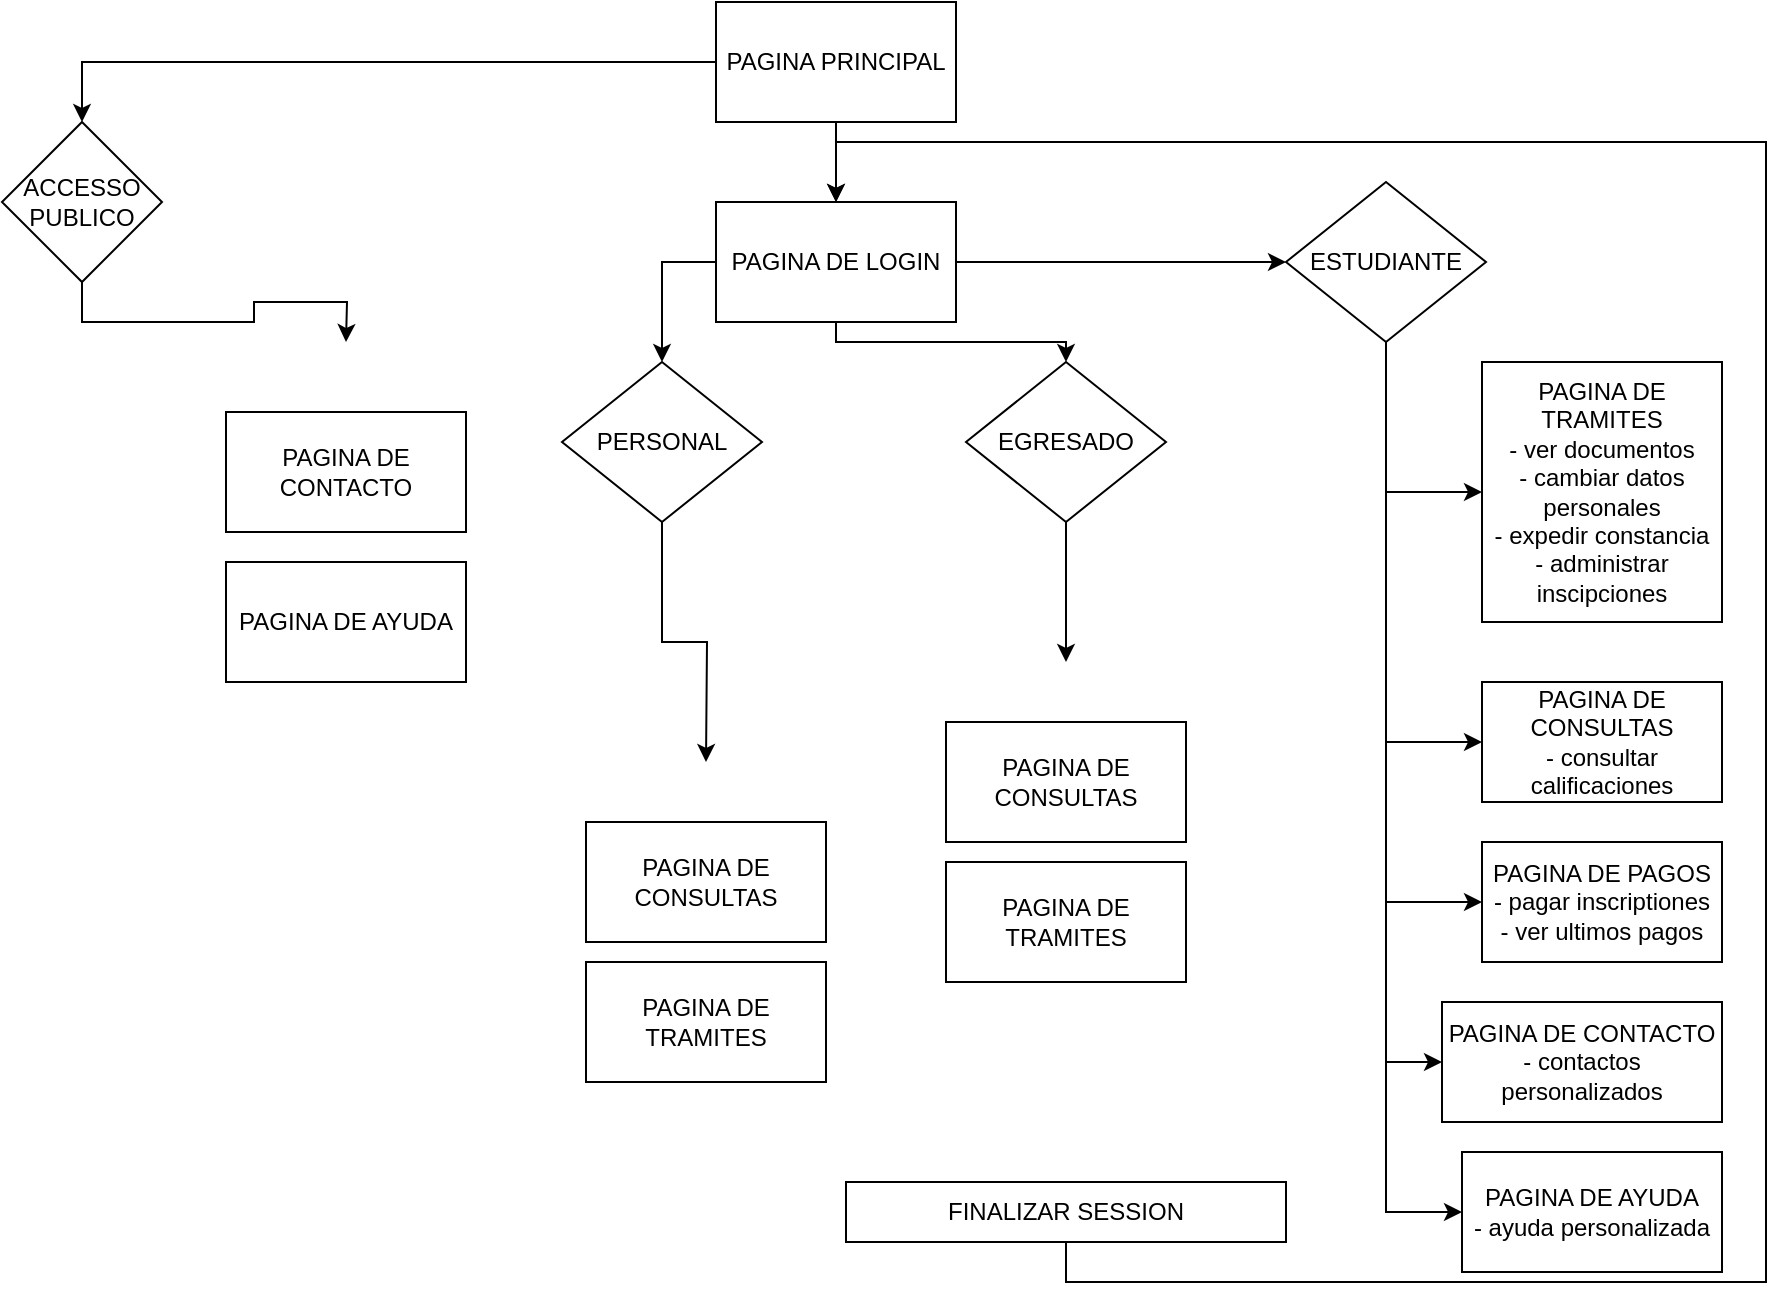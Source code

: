 <mxfile version="28.2.3">
  <diagram name="Página-1" id="WtwRyKNxUO1I41uRE4uz">
    <mxGraphModel dx="1577" dy="394" grid="1" gridSize="10" guides="1" tooltips="1" connect="1" arrows="1" fold="1" page="1" pageScale="1" pageWidth="850" pageHeight="1100" math="0" shadow="0">
      <root>
        <mxCell id="0" />
        <mxCell id="1" parent="0" />
        <mxCell id="44f62mFtsV3IwGyWBhd3-5" style="edgeStyle=orthogonalEdgeStyle;rounded=0;orthogonalLoop=1;jettySize=auto;html=1;entryX=0.5;entryY=0;entryDx=0;entryDy=0;" parent="1" source="44f62mFtsV3IwGyWBhd3-3" target="44f62mFtsV3IwGyWBhd3-10" edge="1">
          <mxGeometry relative="1" as="geometry">
            <mxPoint x="112" y="90" as="targetPoint" />
          </mxGeometry>
        </mxCell>
        <mxCell id="44f62mFtsV3IwGyWBhd3-13" value="" style="edgeStyle=orthogonalEdgeStyle;rounded=0;orthogonalLoop=1;jettySize=auto;html=1;entryX=0.5;entryY=0;entryDx=0;entryDy=0;" parent="1" source="44f62mFtsV3IwGyWBhd3-3" target="kmlFZrq-BnWqKzfBCtGO-1" edge="1">
          <mxGeometry relative="1" as="geometry">
            <mxPoint x="357.5" y="120" as="targetPoint" />
          </mxGeometry>
        </mxCell>
        <mxCell id="44f62mFtsV3IwGyWBhd3-3" value="PAGINA PRINCIPAL" style="rounded=0;whiteSpace=wrap;html=1;" parent="1" vertex="1">
          <mxGeometry x="297" y="20" width="120" height="60" as="geometry" />
        </mxCell>
        <mxCell id="44f62mFtsV3IwGyWBhd3-11" style="edgeStyle=orthogonalEdgeStyle;rounded=0;orthogonalLoop=1;jettySize=auto;html=1;exitX=0.5;exitY=1;exitDx=0;exitDy=0;entryX=0.5;entryY=0;entryDx=0;entryDy=0;" parent="1" source="44f62mFtsV3IwGyWBhd3-10" edge="1">
          <mxGeometry relative="1" as="geometry">
            <mxPoint x="112" y="190" as="targetPoint" />
          </mxGeometry>
        </mxCell>
        <mxCell id="44f62mFtsV3IwGyWBhd3-10" value="ACCESSO PUBLICO" style="rhombus;whiteSpace=wrap;html=1;" parent="1" vertex="1">
          <mxGeometry x="-60" y="80" width="80" height="80" as="geometry" />
        </mxCell>
        <mxCell id="44f62mFtsV3IwGyWBhd3-15" style="edgeStyle=orthogonalEdgeStyle;rounded=0;orthogonalLoop=1;jettySize=auto;html=1;exitX=1;exitY=0.5;exitDx=0;exitDy=0;" parent="1" source="kmlFZrq-BnWqKzfBCtGO-1" target="44f62mFtsV3IwGyWBhd3-14" edge="1">
          <mxGeometry relative="1" as="geometry">
            <mxPoint x="430" y="160" as="sourcePoint" />
          </mxGeometry>
        </mxCell>
        <mxCell id="44f62mFtsV3IwGyWBhd3-17" style="edgeStyle=orthogonalEdgeStyle;rounded=0;orthogonalLoop=1;jettySize=auto;html=1;entryX=0.5;entryY=0;entryDx=0;entryDy=0;exitX=0.5;exitY=1;exitDx=0;exitDy=0;" parent="1" source="kmlFZrq-BnWqKzfBCtGO-1" target="44f62mFtsV3IwGyWBhd3-16" edge="1">
          <mxGeometry relative="1" as="geometry">
            <mxPoint x="430" y="160" as="sourcePoint" />
            <Array as="points">
              <mxPoint x="357" y="190" />
              <mxPoint x="472" y="190" />
            </Array>
          </mxGeometry>
        </mxCell>
        <mxCell id="44f62mFtsV3IwGyWBhd3-19" style="edgeStyle=orthogonalEdgeStyle;rounded=0;orthogonalLoop=1;jettySize=auto;html=1;exitX=0;exitY=0.5;exitDx=0;exitDy=0;entryX=0.5;entryY=0;entryDx=0;entryDy=0;" parent="1" source="kmlFZrq-BnWqKzfBCtGO-1" target="44f62mFtsV3IwGyWBhd3-18" edge="1">
          <mxGeometry relative="1" as="geometry">
            <mxPoint x="357.5" y="200" as="sourcePoint" />
          </mxGeometry>
        </mxCell>
        <mxCell id="44f62mFtsV3IwGyWBhd3-21" style="edgeStyle=orthogonalEdgeStyle;rounded=0;orthogonalLoop=1;jettySize=auto;html=1;exitX=0.5;exitY=1;exitDx=0;exitDy=0;entryX=0;entryY=0.5;entryDx=0;entryDy=0;" parent="1" source="44f62mFtsV3IwGyWBhd3-14" target="vNSIG7baNb9c995dlm1A-11" edge="1">
          <mxGeometry relative="1" as="geometry">
            <mxPoint x="667" y="285.0" as="targetPoint" />
          </mxGeometry>
        </mxCell>
        <mxCell id="44f62mFtsV3IwGyWBhd3-14" value="ESTUDIANTE" style="rhombus;whiteSpace=wrap;html=1;" parent="1" vertex="1">
          <mxGeometry x="582" y="110" width="100" height="80" as="geometry" />
        </mxCell>
        <mxCell id="44f62mFtsV3IwGyWBhd3-23" style="edgeStyle=orthogonalEdgeStyle;rounded=0;orthogonalLoop=1;jettySize=auto;html=1;exitX=0.5;exitY=1;exitDx=0;exitDy=0;entryX=0.5;entryY=0;entryDx=0;entryDy=0;" parent="1" source="44f62mFtsV3IwGyWBhd3-16" edge="1">
          <mxGeometry relative="1" as="geometry">
            <mxPoint x="472" y="350" as="targetPoint" />
          </mxGeometry>
        </mxCell>
        <mxCell id="44f62mFtsV3IwGyWBhd3-16" value="EGRESADO" style="rhombus;whiteSpace=wrap;html=1;" parent="1" vertex="1">
          <mxGeometry x="422" y="200" width="100" height="80" as="geometry" />
        </mxCell>
        <mxCell id="44f62mFtsV3IwGyWBhd3-25" style="edgeStyle=orthogonalEdgeStyle;rounded=0;orthogonalLoop=1;jettySize=auto;html=1;exitX=0.5;exitY=1;exitDx=0;exitDy=0;entryX=0.5;entryY=0;entryDx=0;entryDy=0;" parent="1" source="44f62mFtsV3IwGyWBhd3-18" edge="1">
          <mxGeometry relative="1" as="geometry">
            <mxPoint x="292" y="400" as="targetPoint" />
          </mxGeometry>
        </mxCell>
        <mxCell id="44f62mFtsV3IwGyWBhd3-18" value="PERSONAL" style="rhombus;whiteSpace=wrap;html=1;" parent="1" vertex="1">
          <mxGeometry x="220" y="200" width="100" height="80" as="geometry" />
        </mxCell>
        <mxCell id="vNSIG7baNb9c995dlm1A-24" style="edgeStyle=orthogonalEdgeStyle;rounded=0;orthogonalLoop=1;jettySize=auto;html=1;exitX=0.5;exitY=1;exitDx=0;exitDy=0;entryX=0.5;entryY=0;entryDx=0;entryDy=0;" parent="1" source="44f62mFtsV3IwGyWBhd3-26" target="kmlFZrq-BnWqKzfBCtGO-1" edge="1">
          <mxGeometry relative="1" as="geometry">
            <Array as="points">
              <mxPoint x="472" y="660" />
              <mxPoint x="822" y="660" />
              <mxPoint x="822" y="90" />
              <mxPoint x="357" y="90" />
            </Array>
            <mxPoint x="357" y="120" as="targetPoint" />
          </mxGeometry>
        </mxCell>
        <mxCell id="44f62mFtsV3IwGyWBhd3-26" value="FINALIZAR SESSION" style="rounded=0;whiteSpace=wrap;html=1;" parent="1" vertex="1">
          <mxGeometry x="362" y="610" width="220" height="30" as="geometry" />
        </mxCell>
        <mxCell id="44f62mFtsV3IwGyWBhd3-27" value="PAGINA DE CONTACTO" style="rounded=0;whiteSpace=wrap;html=1;" parent="1" vertex="1">
          <mxGeometry x="52" y="225" width="120" height="60" as="geometry" />
        </mxCell>
        <mxCell id="vNSIG7baNb9c995dlm1A-1" value="PAGINA DE AYUDA" style="rounded=0;whiteSpace=wrap;html=1;" parent="1" vertex="1">
          <mxGeometry x="52" y="300" width="120" height="60" as="geometry" />
        </mxCell>
        <mxCell id="vNSIG7baNb9c995dlm1A-3" value="PAGINA DE TRAMITES" style="rounded=0;whiteSpace=wrap;html=1;" parent="1" vertex="1">
          <mxGeometry x="412" y="450" width="120" height="60" as="geometry" />
        </mxCell>
        <mxCell id="vNSIG7baNb9c995dlm1A-7" value="PAGINA DE CONSULTAS" style="rounded=0;whiteSpace=wrap;html=1;" parent="1" vertex="1">
          <mxGeometry x="412" y="380" width="120" height="60" as="geometry" />
        </mxCell>
        <mxCell id="vNSIG7baNb9c995dlm1A-9" value="PAGINA DE CONSULTAS&lt;br&gt;- consultar calificaciones" style="rounded=0;whiteSpace=wrap;html=1;" parent="1" vertex="1">
          <mxGeometry x="680" y="360" width="120" height="60" as="geometry" />
        </mxCell>
        <mxCell id="vNSIG7baNb9c995dlm1A-11" value="PAGINA DE TRAMITES&lt;br&gt;- ver documentos&lt;br&gt;- cambiar datos personales&lt;br&gt;- expedir constancia&lt;br&gt;- administrar inscipciones" style="rounded=0;whiteSpace=wrap;html=1;" parent="1" vertex="1">
          <mxGeometry x="680" y="200" width="120" height="130" as="geometry" />
        </mxCell>
        <mxCell id="vNSIG7baNb9c995dlm1A-15" value="PAGINA DE PAGOS&lt;br&gt;- pagar inscriptiones&lt;br&gt;- ver ultimos pagos" style="rounded=0;whiteSpace=wrap;html=1;" parent="1" vertex="1">
          <mxGeometry x="680" y="440" width="120" height="60" as="geometry" />
        </mxCell>
        <mxCell id="vNSIG7baNb9c995dlm1A-17" value="PAGINA DE TRAMITES" style="rounded=0;whiteSpace=wrap;html=1;" parent="1" vertex="1">
          <mxGeometry x="232" y="500" width="120" height="60" as="geometry" />
        </mxCell>
        <mxCell id="vNSIG7baNb9c995dlm1A-19" value="PAGINA DE CONSULTAS" style="rounded=0;whiteSpace=wrap;html=1;" parent="1" vertex="1">
          <mxGeometry x="232" y="430" width="120" height="60" as="geometry" />
        </mxCell>
        <mxCell id="kmlFZrq-BnWqKzfBCtGO-1" value="PAGINA DE LOGIN" style="rounded=0;whiteSpace=wrap;html=1;" vertex="1" parent="1">
          <mxGeometry x="297" y="120" width="120" height="60" as="geometry" />
        </mxCell>
        <mxCell id="kmlFZrq-BnWqKzfBCtGO-2" style="edgeStyle=orthogonalEdgeStyle;rounded=0;orthogonalLoop=1;jettySize=auto;html=1;exitX=0.5;exitY=1;exitDx=0;exitDy=0;entryX=0;entryY=0.5;entryDx=0;entryDy=0;" edge="1" parent="1" source="44f62mFtsV3IwGyWBhd3-14" target="vNSIG7baNb9c995dlm1A-9">
          <mxGeometry relative="1" as="geometry">
            <mxPoint x="650" y="220" as="sourcePoint" />
            <mxPoint x="673" y="295" as="targetPoint" />
          </mxGeometry>
        </mxCell>
        <mxCell id="kmlFZrq-BnWqKzfBCtGO-3" style="edgeStyle=orthogonalEdgeStyle;rounded=0;orthogonalLoop=1;jettySize=auto;html=1;entryX=0;entryY=0.5;entryDx=0;entryDy=0;exitX=0.5;exitY=1;exitDx=0;exitDy=0;" edge="1" parent="1" source="44f62mFtsV3IwGyWBhd3-14" target="vNSIG7baNb9c995dlm1A-15">
          <mxGeometry relative="1" as="geometry">
            <mxPoint x="660" y="191" as="sourcePoint" />
            <mxPoint x="673" y="570" as="targetPoint" />
          </mxGeometry>
        </mxCell>
        <mxCell id="kmlFZrq-BnWqKzfBCtGO-4" value="PAGINA DE CONTACTO&lt;br&gt;- contactos personalizados" style="rounded=0;whiteSpace=wrap;html=1;" vertex="1" parent="1">
          <mxGeometry x="660" y="520" width="140" height="60" as="geometry" />
        </mxCell>
        <mxCell id="kmlFZrq-BnWqKzfBCtGO-5" value="PAGINA DE AYUDA&lt;br&gt;- ayuda personalizada" style="rounded=0;whiteSpace=wrap;html=1;" vertex="1" parent="1">
          <mxGeometry x="670" y="595" width="130" height="60" as="geometry" />
        </mxCell>
        <mxCell id="kmlFZrq-BnWqKzfBCtGO-6" style="edgeStyle=orthogonalEdgeStyle;rounded=0;orthogonalLoop=1;jettySize=auto;html=1;entryX=0;entryY=0.5;entryDx=0;entryDy=0;exitX=0.5;exitY=1;exitDx=0;exitDy=0;" edge="1" parent="1" source="44f62mFtsV3IwGyWBhd3-14" target="kmlFZrq-BnWqKzfBCtGO-4">
          <mxGeometry relative="1" as="geometry">
            <mxPoint x="590" y="370" as="sourcePoint" />
            <mxPoint x="688" y="750" as="targetPoint" />
          </mxGeometry>
        </mxCell>
        <mxCell id="kmlFZrq-BnWqKzfBCtGO-7" style="edgeStyle=orthogonalEdgeStyle;rounded=0;orthogonalLoop=1;jettySize=auto;html=1;entryX=0;entryY=0.5;entryDx=0;entryDy=0;exitX=0.5;exitY=1;exitDx=0;exitDy=0;" edge="1" parent="1" source="44f62mFtsV3IwGyWBhd3-14" target="kmlFZrq-BnWqKzfBCtGO-5">
          <mxGeometry relative="1" as="geometry">
            <mxPoint x="580" y="360" as="sourcePoint" />
            <mxPoint x="670" y="630" as="targetPoint" />
          </mxGeometry>
        </mxCell>
      </root>
    </mxGraphModel>
  </diagram>
</mxfile>
